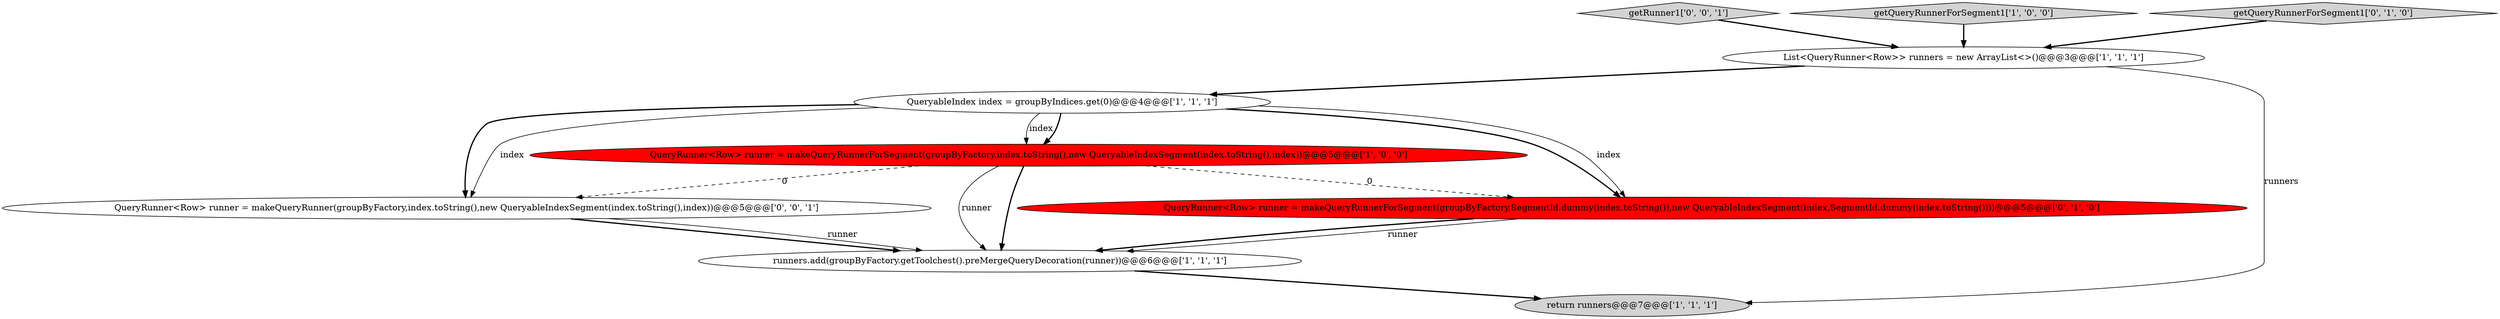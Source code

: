 digraph {
8 [style = filled, label = "getRunner1['0', '0', '1']", fillcolor = lightgray, shape = diamond image = "AAA0AAABBB3BBB"];
3 [style = filled, label = "QueryableIndex index = groupByIndices.get(0)@@@4@@@['1', '1', '1']", fillcolor = white, shape = ellipse image = "AAA0AAABBB1BBB"];
4 [style = filled, label = "getQueryRunnerForSegment1['1', '0', '0']", fillcolor = lightgray, shape = diamond image = "AAA0AAABBB1BBB"];
9 [style = filled, label = "QueryRunner<Row> runner = makeQueryRunner(groupByFactory,index.toString(),new QueryableIndexSegment(index.toString(),index))@@@5@@@['0', '0', '1']", fillcolor = white, shape = ellipse image = "AAA0AAABBB3BBB"];
7 [style = filled, label = "getQueryRunnerForSegment1['0', '1', '0']", fillcolor = lightgray, shape = diamond image = "AAA0AAABBB2BBB"];
2 [style = filled, label = "return runners@@@7@@@['1', '1', '1']", fillcolor = lightgray, shape = ellipse image = "AAA0AAABBB1BBB"];
5 [style = filled, label = "runners.add(groupByFactory.getToolchest().preMergeQueryDecoration(runner))@@@6@@@['1', '1', '1']", fillcolor = white, shape = ellipse image = "AAA0AAABBB1BBB"];
0 [style = filled, label = "QueryRunner<Row> runner = makeQueryRunnerForSegment(groupByFactory,index.toString(),new QueryableIndexSegment(index.toString(),index))@@@5@@@['1', '0', '0']", fillcolor = red, shape = ellipse image = "AAA1AAABBB1BBB"];
1 [style = filled, label = "List<QueryRunner<Row>> runners = new ArrayList<>()@@@3@@@['1', '1', '1']", fillcolor = white, shape = ellipse image = "AAA0AAABBB1BBB"];
6 [style = filled, label = "QueryRunner<Row> runner = makeQueryRunnerForSegment(groupByFactory,SegmentId.dummy(index.toString()),new QueryableIndexSegment(index,SegmentId.dummy(index.toString())))@@@5@@@['0', '1', '0']", fillcolor = red, shape = ellipse image = "AAA1AAABBB2BBB"];
1->3 [style = bold, label=""];
3->9 [style = bold, label=""];
9->5 [style = bold, label=""];
8->1 [style = bold, label=""];
3->9 [style = solid, label="index"];
3->6 [style = bold, label=""];
5->2 [style = bold, label=""];
4->1 [style = bold, label=""];
6->5 [style = bold, label=""];
0->5 [style = solid, label="runner"];
7->1 [style = bold, label=""];
6->5 [style = solid, label="runner"];
3->6 [style = solid, label="index"];
0->6 [style = dashed, label="0"];
0->9 [style = dashed, label="0"];
9->5 [style = solid, label="runner"];
1->2 [style = solid, label="runners"];
3->0 [style = solid, label="index"];
3->0 [style = bold, label=""];
0->5 [style = bold, label=""];
}
